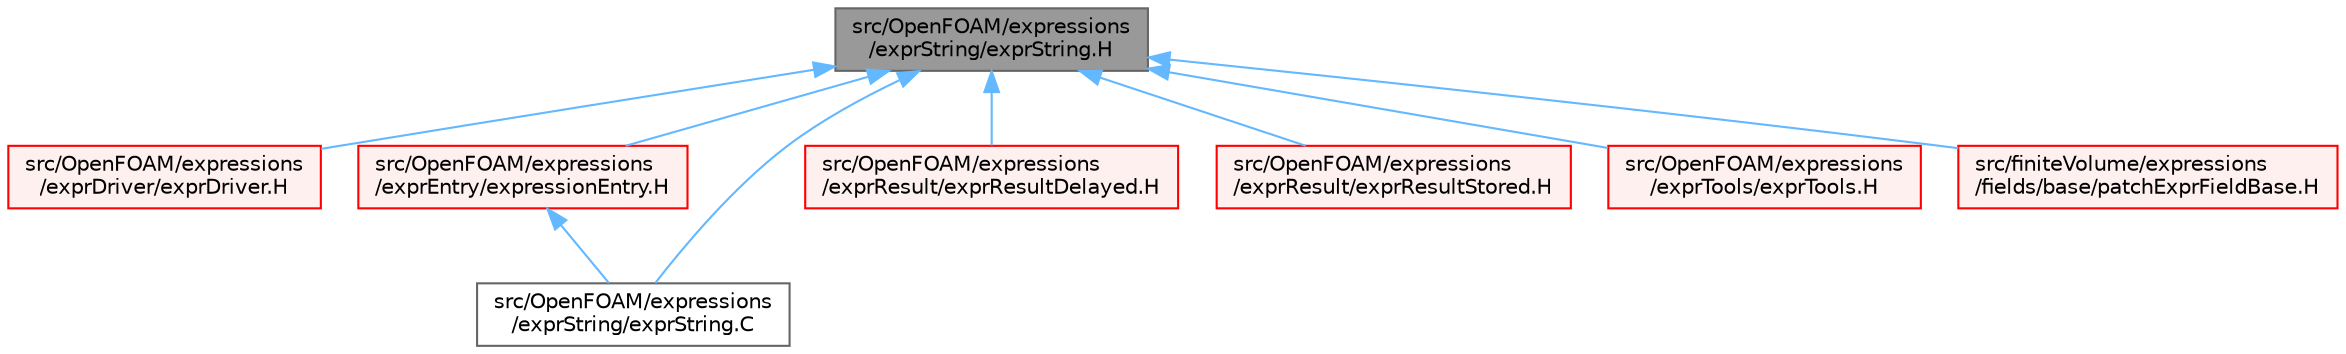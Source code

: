 digraph "src/OpenFOAM/expressions/exprString/exprString.H"
{
 // LATEX_PDF_SIZE
  bgcolor="transparent";
  edge [fontname=Helvetica,fontsize=10,labelfontname=Helvetica,labelfontsize=10];
  node [fontname=Helvetica,fontsize=10,shape=box,height=0.2,width=0.4];
  Node1 [id="Node000001",label="src/OpenFOAM/expressions\l/exprString/exprString.H",height=0.2,width=0.4,color="gray40", fillcolor="grey60", style="filled", fontcolor="black",tooltip=" "];
  Node1 -> Node2 [id="edge1_Node000001_Node000002",dir="back",color="steelblue1",style="solid",tooltip=" "];
  Node2 [id="Node000002",label="src/OpenFOAM/expressions\l/exprDriver/exprDriver.H",height=0.2,width=0.4,color="red", fillcolor="#FFF0F0", style="filled",URL="$exprDriver_8H.html",tooltip=" "];
  Node1 -> Node44 [id="edge2_Node000001_Node000044",dir="back",color="steelblue1",style="solid",tooltip=" "];
  Node44 [id="Node000044",label="src/OpenFOAM/expressions\l/exprEntry/expressionEntry.H",height=0.2,width=0.4,color="red", fillcolor="#FFF0F0", style="filled",URL="$expressionEntry_8H.html",tooltip=" "];
  Node44 -> Node54 [id="edge3_Node000044_Node000054",dir="back",color="steelblue1",style="solid",tooltip=" "];
  Node54 [id="Node000054",label="src/OpenFOAM/expressions\l/exprString/exprString.C",height=0.2,width=0.4,color="grey40", fillcolor="white", style="filled",URL="$exprString_8C.html",tooltip=" "];
  Node1 -> Node55 [id="edge4_Node000001_Node000055",dir="back",color="steelblue1",style="solid",tooltip=" "];
  Node55 [id="Node000055",label="src/OpenFOAM/expressions\l/exprResult/exprResultDelayed.H",height=0.2,width=0.4,color="red", fillcolor="#FFF0F0", style="filled",URL="$exprResultDelayed_8H.html",tooltip=" "];
  Node1 -> Node57 [id="edge5_Node000001_Node000057",dir="back",color="steelblue1",style="solid",tooltip=" "];
  Node57 [id="Node000057",label="src/OpenFOAM/expressions\l/exprResult/exprResultStored.H",height=0.2,width=0.4,color="red", fillcolor="#FFF0F0", style="filled",URL="$exprResultStored_8H.html",tooltip=" "];
  Node1 -> Node54 [id="edge6_Node000001_Node000054",dir="back",color="steelblue1",style="solid",tooltip=" "];
  Node1 -> Node59 [id="edge7_Node000001_Node000059",dir="back",color="steelblue1",style="solid",tooltip=" "];
  Node59 [id="Node000059",label="src/OpenFOAM/expressions\l/exprTools/exprTools.H",height=0.2,width=0.4,color="red", fillcolor="#FFF0F0", style="filled",URL="$exprTools_8H.html",tooltip=" "];
  Node1 -> Node61 [id="edge8_Node000001_Node000061",dir="back",color="steelblue1",style="solid",tooltip=" "];
  Node61 [id="Node000061",label="src/finiteVolume/expressions\l/fields/base/patchExprFieldBase.H",height=0.2,width=0.4,color="red", fillcolor="#FFF0F0", style="filled",URL="$patchExprFieldBase_8H.html",tooltip=" "];
}
